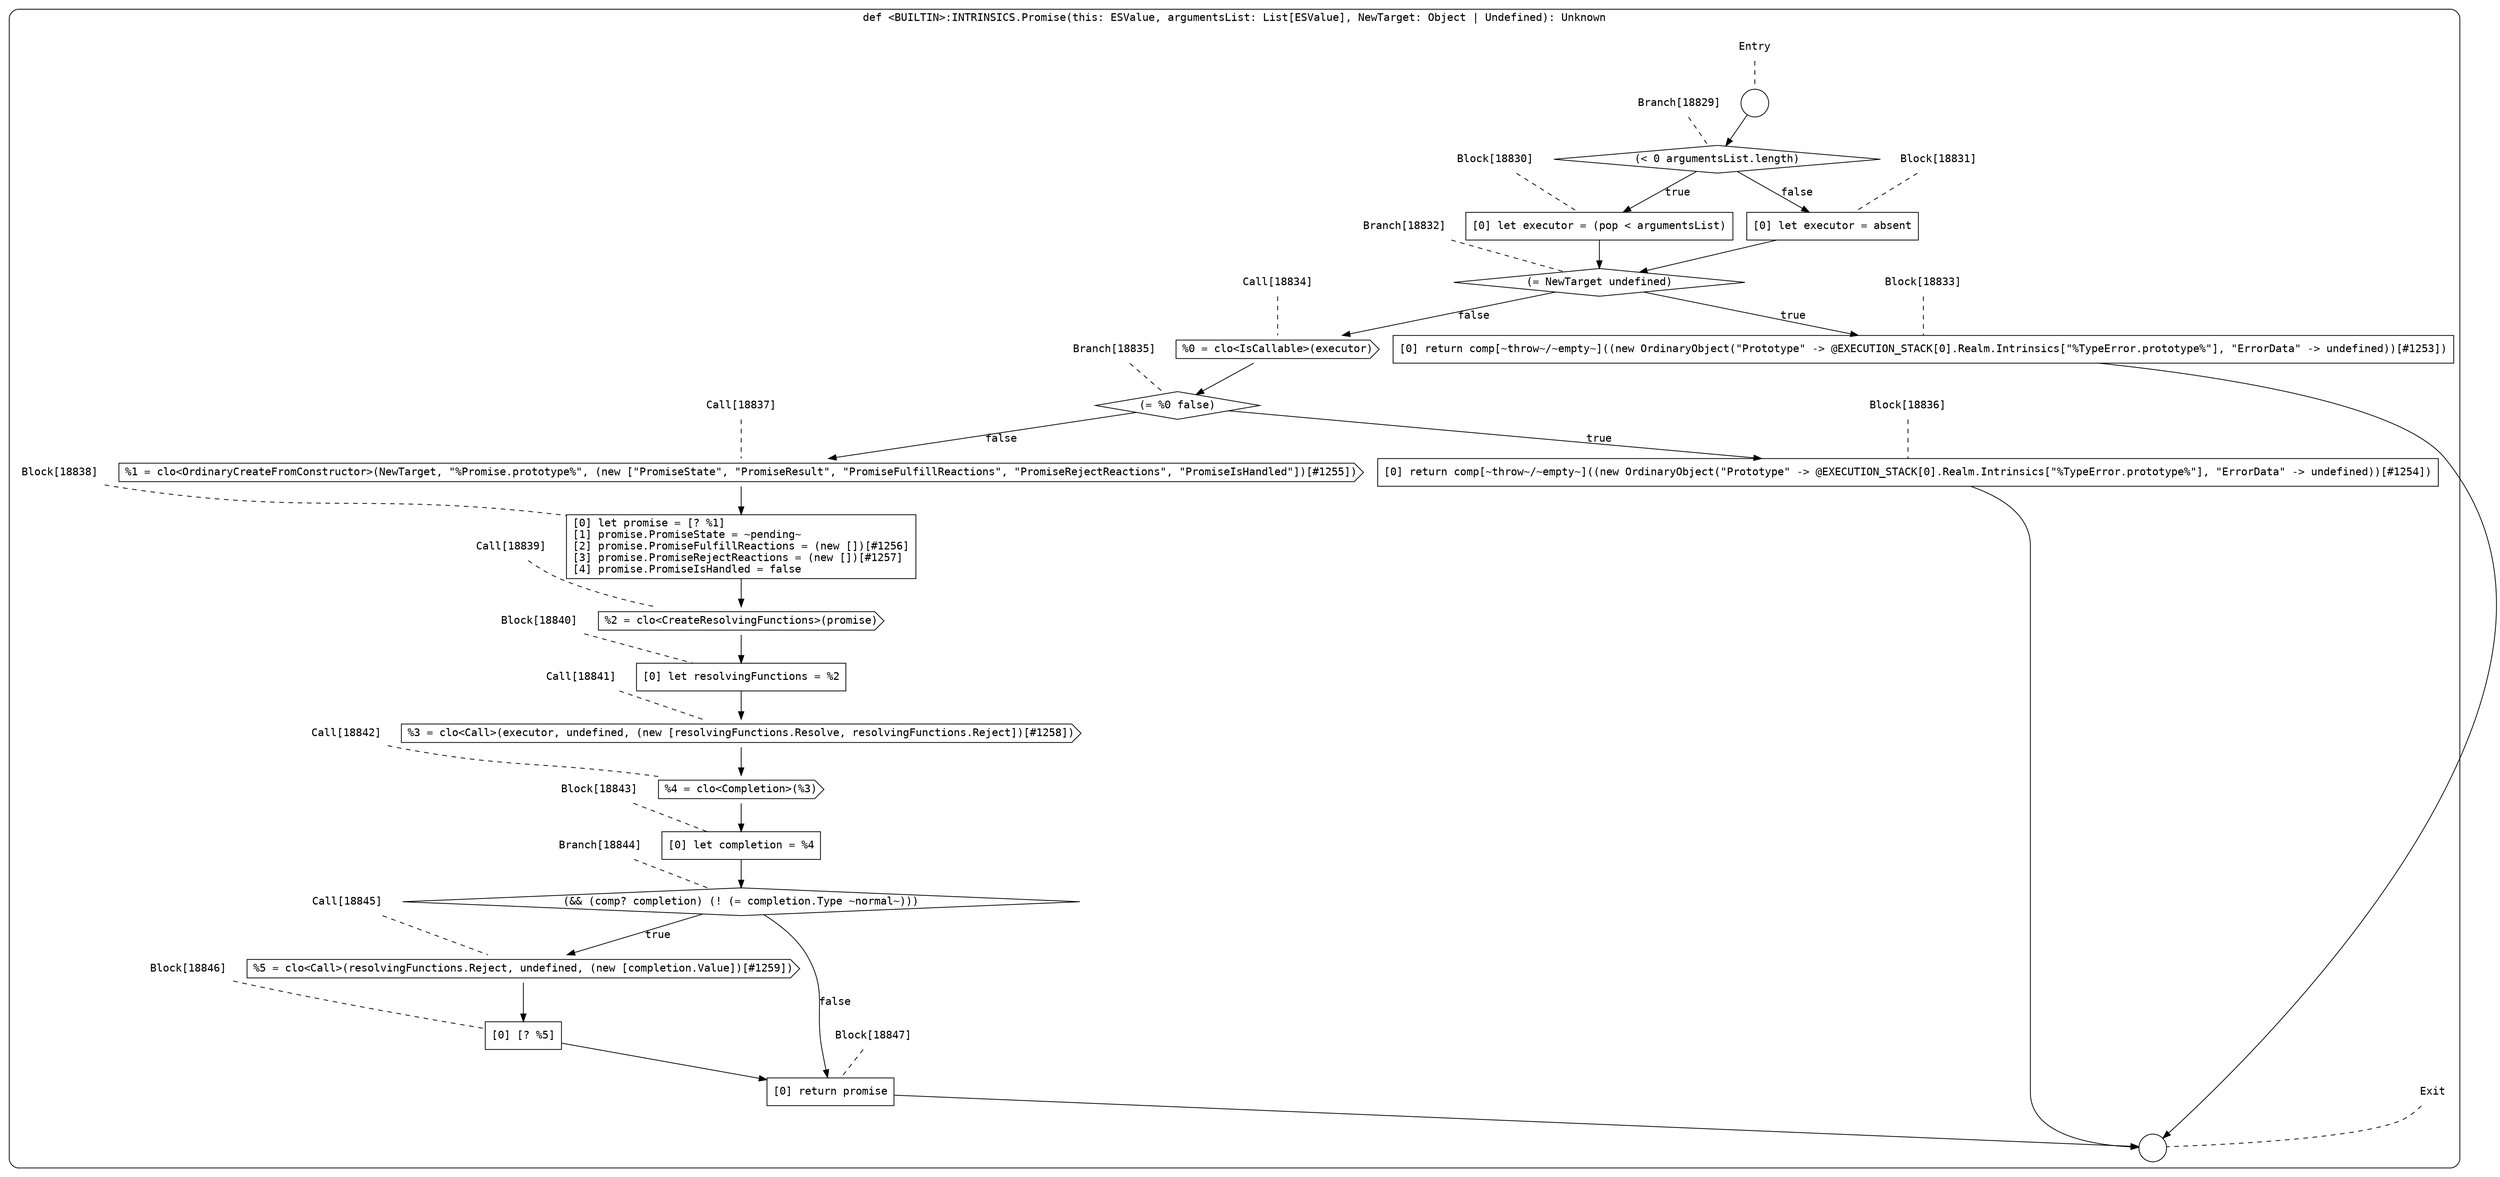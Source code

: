 digraph {
  graph [fontname = "Consolas"]
  node [fontname = "Consolas"]
  edge [fontname = "Consolas"]
  subgraph cluster2580 {
    label = "def <BUILTIN>:INTRINSICS.Promise(this: ESValue, argumentsList: List[ESValue], NewTarget: Object | Undefined): Unknown"
    style = rounded
    cluster2580_entry_name [shape=none, label=<<font color="black">Entry</font>>]
    cluster2580_entry_name -> cluster2580_entry [arrowhead=none, color="black", style=dashed]
    cluster2580_entry [shape=circle label=" " color="black" fillcolor="white" style=filled]
    cluster2580_entry -> node18829 [color="black"]
    cluster2580_exit_name [shape=none, label=<<font color="black">Exit</font>>]
    cluster2580_exit_name -> cluster2580_exit [arrowhead=none, color="black", style=dashed]
    cluster2580_exit [shape=circle label=" " color="black" fillcolor="white" style=filled]
    node18829_name [shape=none, label=<<font color="black">Branch[18829]</font>>]
    node18829_name -> node18829 [arrowhead=none, color="black", style=dashed]
    node18829 [shape=diamond, label=<<font color="black">(&lt; 0 argumentsList.length)</font>> color="black" fillcolor="white", style=filled]
    node18829 -> node18830 [label=<<font color="black">true</font>> color="black"]
    node18829 -> node18831 [label=<<font color="black">false</font>> color="black"]
    node18830_name [shape=none, label=<<font color="black">Block[18830]</font>>]
    node18830_name -> node18830 [arrowhead=none, color="black", style=dashed]
    node18830 [shape=box, label=<<font color="black">[0] let executor = (pop &lt; argumentsList)<BR ALIGN="LEFT"/></font>> color="black" fillcolor="white", style=filled]
    node18830 -> node18832 [color="black"]
    node18831_name [shape=none, label=<<font color="black">Block[18831]</font>>]
    node18831_name -> node18831 [arrowhead=none, color="black", style=dashed]
    node18831 [shape=box, label=<<font color="black">[0] let executor = absent<BR ALIGN="LEFT"/></font>> color="black" fillcolor="white", style=filled]
    node18831 -> node18832 [color="black"]
    node18832_name [shape=none, label=<<font color="black">Branch[18832]</font>>]
    node18832_name -> node18832 [arrowhead=none, color="black", style=dashed]
    node18832 [shape=diamond, label=<<font color="black">(= NewTarget undefined)</font>> color="black" fillcolor="white", style=filled]
    node18832 -> node18833 [label=<<font color="black">true</font>> color="black"]
    node18832 -> node18834 [label=<<font color="black">false</font>> color="black"]
    node18833_name [shape=none, label=<<font color="black">Block[18833]</font>>]
    node18833_name -> node18833 [arrowhead=none, color="black", style=dashed]
    node18833 [shape=box, label=<<font color="black">[0] return comp[~throw~/~empty~]((new OrdinaryObject(&quot;Prototype&quot; -&gt; @EXECUTION_STACK[0].Realm.Intrinsics[&quot;%TypeError.prototype%&quot;], &quot;ErrorData&quot; -&gt; undefined))[#1253])<BR ALIGN="LEFT"/></font>> color="black" fillcolor="white", style=filled]
    node18833 -> cluster2580_exit [color="black"]
    node18834_name [shape=none, label=<<font color="black">Call[18834]</font>>]
    node18834_name -> node18834 [arrowhead=none, color="black", style=dashed]
    node18834 [shape=cds, label=<<font color="black">%0 = clo&lt;IsCallable&gt;(executor)</font>> color="black" fillcolor="white", style=filled]
    node18834 -> node18835 [color="black"]
    node18835_name [shape=none, label=<<font color="black">Branch[18835]</font>>]
    node18835_name -> node18835 [arrowhead=none, color="black", style=dashed]
    node18835 [shape=diamond, label=<<font color="black">(= %0 false)</font>> color="black" fillcolor="white", style=filled]
    node18835 -> node18836 [label=<<font color="black">true</font>> color="black"]
    node18835 -> node18837 [label=<<font color="black">false</font>> color="black"]
    node18836_name [shape=none, label=<<font color="black">Block[18836]</font>>]
    node18836_name -> node18836 [arrowhead=none, color="black", style=dashed]
    node18836 [shape=box, label=<<font color="black">[0] return comp[~throw~/~empty~]((new OrdinaryObject(&quot;Prototype&quot; -&gt; @EXECUTION_STACK[0].Realm.Intrinsics[&quot;%TypeError.prototype%&quot;], &quot;ErrorData&quot; -&gt; undefined))[#1254])<BR ALIGN="LEFT"/></font>> color="black" fillcolor="white", style=filled]
    node18836 -> cluster2580_exit [color="black"]
    node18837_name [shape=none, label=<<font color="black">Call[18837]</font>>]
    node18837_name -> node18837 [arrowhead=none, color="black", style=dashed]
    node18837 [shape=cds, label=<<font color="black">%1 = clo&lt;OrdinaryCreateFromConstructor&gt;(NewTarget, &quot;%Promise.prototype%&quot;, (new [&quot;PromiseState&quot;, &quot;PromiseResult&quot;, &quot;PromiseFulfillReactions&quot;, &quot;PromiseRejectReactions&quot;, &quot;PromiseIsHandled&quot;])[#1255])</font>> color="black" fillcolor="white", style=filled]
    node18837 -> node18838 [color="black"]
    node18838_name [shape=none, label=<<font color="black">Block[18838]</font>>]
    node18838_name -> node18838 [arrowhead=none, color="black", style=dashed]
    node18838 [shape=box, label=<<font color="black">[0] let promise = [? %1]<BR ALIGN="LEFT"/>[1] promise.PromiseState = ~pending~<BR ALIGN="LEFT"/>[2] promise.PromiseFulfillReactions = (new [])[#1256]<BR ALIGN="LEFT"/>[3] promise.PromiseRejectReactions = (new [])[#1257]<BR ALIGN="LEFT"/>[4] promise.PromiseIsHandled = false<BR ALIGN="LEFT"/></font>> color="black" fillcolor="white", style=filled]
    node18838 -> node18839 [color="black"]
    node18839_name [shape=none, label=<<font color="black">Call[18839]</font>>]
    node18839_name -> node18839 [arrowhead=none, color="black", style=dashed]
    node18839 [shape=cds, label=<<font color="black">%2 = clo&lt;CreateResolvingFunctions&gt;(promise)</font>> color="black" fillcolor="white", style=filled]
    node18839 -> node18840 [color="black"]
    node18840_name [shape=none, label=<<font color="black">Block[18840]</font>>]
    node18840_name -> node18840 [arrowhead=none, color="black", style=dashed]
    node18840 [shape=box, label=<<font color="black">[0] let resolvingFunctions = %2<BR ALIGN="LEFT"/></font>> color="black" fillcolor="white", style=filled]
    node18840 -> node18841 [color="black"]
    node18841_name [shape=none, label=<<font color="black">Call[18841]</font>>]
    node18841_name -> node18841 [arrowhead=none, color="black", style=dashed]
    node18841 [shape=cds, label=<<font color="black">%3 = clo&lt;Call&gt;(executor, undefined, (new [resolvingFunctions.Resolve, resolvingFunctions.Reject])[#1258])</font>> color="black" fillcolor="white", style=filled]
    node18841 -> node18842 [color="black"]
    node18842_name [shape=none, label=<<font color="black">Call[18842]</font>>]
    node18842_name -> node18842 [arrowhead=none, color="black", style=dashed]
    node18842 [shape=cds, label=<<font color="black">%4 = clo&lt;Completion&gt;(%3)</font>> color="black" fillcolor="white", style=filled]
    node18842 -> node18843 [color="black"]
    node18843_name [shape=none, label=<<font color="black">Block[18843]</font>>]
    node18843_name -> node18843 [arrowhead=none, color="black", style=dashed]
    node18843 [shape=box, label=<<font color="black">[0] let completion = %4<BR ALIGN="LEFT"/></font>> color="black" fillcolor="white", style=filled]
    node18843 -> node18844 [color="black"]
    node18844_name [shape=none, label=<<font color="black">Branch[18844]</font>>]
    node18844_name -> node18844 [arrowhead=none, color="black", style=dashed]
    node18844 [shape=diamond, label=<<font color="black">(&amp;&amp; (comp? completion) (! (= completion.Type ~normal~)))</font>> color="black" fillcolor="white", style=filled]
    node18844 -> node18845 [label=<<font color="black">true</font>> color="black"]
    node18844 -> node18847 [label=<<font color="black">false</font>> color="black"]
    node18845_name [shape=none, label=<<font color="black">Call[18845]</font>>]
    node18845_name -> node18845 [arrowhead=none, color="black", style=dashed]
    node18845 [shape=cds, label=<<font color="black">%5 = clo&lt;Call&gt;(resolvingFunctions.Reject, undefined, (new [completion.Value])[#1259])</font>> color="black" fillcolor="white", style=filled]
    node18845 -> node18846 [color="black"]
    node18847_name [shape=none, label=<<font color="black">Block[18847]</font>>]
    node18847_name -> node18847 [arrowhead=none, color="black", style=dashed]
    node18847 [shape=box, label=<<font color="black">[0] return promise<BR ALIGN="LEFT"/></font>> color="black" fillcolor="white", style=filled]
    node18847 -> cluster2580_exit [color="black"]
    node18846_name [shape=none, label=<<font color="black">Block[18846]</font>>]
    node18846_name -> node18846 [arrowhead=none, color="black", style=dashed]
    node18846 [shape=box, label=<<font color="black">[0] [? %5]<BR ALIGN="LEFT"/></font>> color="black" fillcolor="white", style=filled]
    node18846 -> node18847 [color="black"]
  }
}